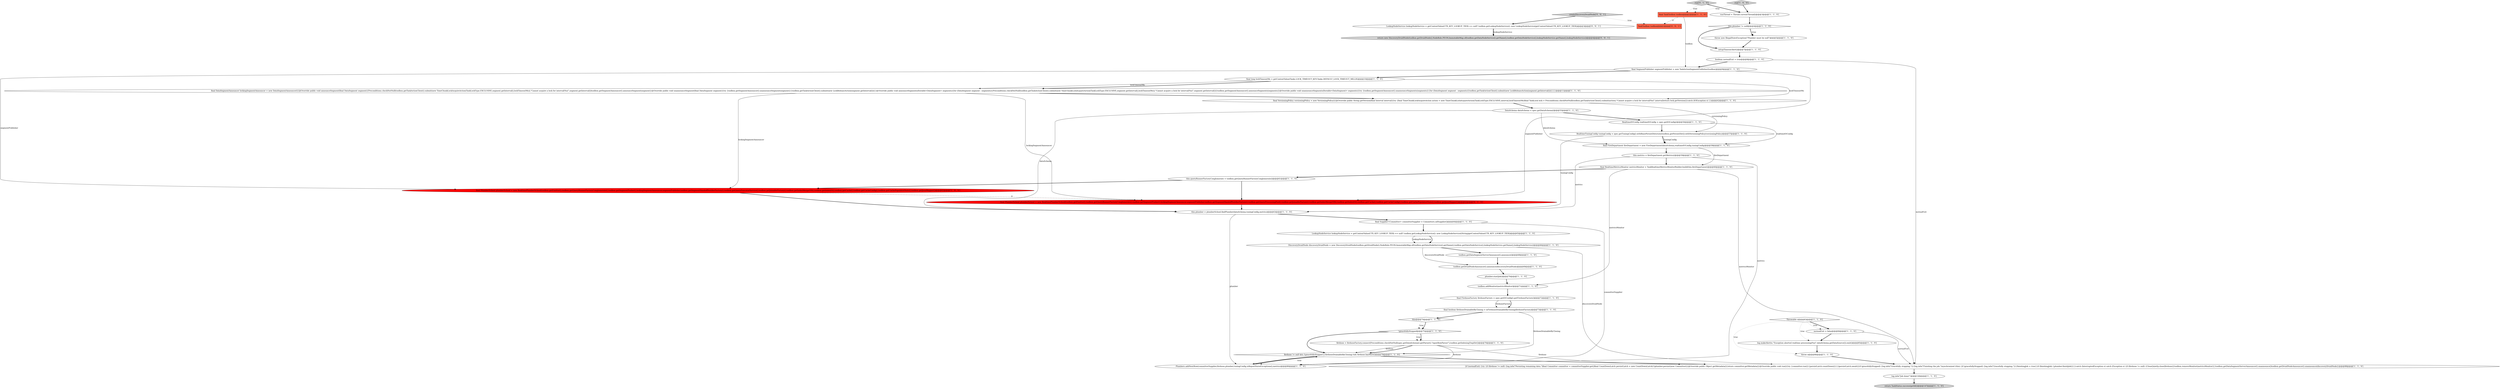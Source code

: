 digraph {
22 [style = filled, label = "final Supplier<Committer> committerSupplier = Committers.nilSupplier()@@@64@@@['1', '1', '0']", fillcolor = white, shape = ellipse image = "AAA0AAABBB1BBB"];
26 [style = filled, label = "RealtimeIOConfig realtimeIOConfig = spec.getIOConfig()@@@56@@@['1', '1', '0']", fillcolor = white, shape = ellipse image = "AAA0AAABBB1BBB"];
45 [style = filled, label = "return new DiscoveryDruidNode(toolbox.getDruidNode(),NodeRole.PEON,ImmutableMap.of(toolbox.getDataNodeService().getName(),toolbox.getDataNodeService(),lookupNodeService.getName(),lookupNodeService))@@@4@@@['0', '0', '1']", fillcolor = lightgray, shape = ellipse image = "AAA0AAABBB3BBB"];
46 [style = filled, label = "createDiscoveryDruidNode['0', '0', '1']", fillcolor = lightgray, shape = diamond image = "AAA0AAABBB3BBB"];
27 [style = filled, label = "final VersioningPolicy versioningPolicy = new VersioningPolicy(){@Override public String getVersion(final Interval interval){try {final TimeChunkLockAcquireAction action = new TimeChunkLockAcquireAction(TaskLockType.EXCLUSIVE,interval,lockTimeoutMs)final TaskLock lock = Preconditions.checkNotNull(toolbox.getTaskActionClient().submit(action),\"Cannot acquire a lock for interval(%s(\",interval)return lock.getVersion()}catch (IOException e) }}@@@42@@@['1', '1', '0']", fillcolor = white, shape = ellipse image = "AAA0AAABBB1BBB"];
41 [style = filled, label = "run['0', '1', '0']", fillcolor = lightgray, shape = diamond image = "AAA0AAABBB2BBB"];
14 [style = filled, label = "Throwable e@@@83@@@['1', '1', '0']", fillcolor = white, shape = diamond image = "AAA0AAABBB1BBB"];
25 [style = filled, label = "DiscoveryDruidNode discoveryDruidNode = new DiscoveryDruidNode(toolbox.getDruidNode(),NodeRole.PEON,ImmutableMap.of(toolbox.getDataNodeService().getName(),toolbox.getDataNodeService(),lookupNodeService.getName(),lookupNodeService))@@@66@@@['1', '1', '0']", fillcolor = white, shape = ellipse image = "AAA0AAABBB1BBB"];
9 [style = filled, label = "toolbox.getDruidNodeAnnouncer().announce(discoveryDruidNode)@@@69@@@['1', '1', '0']", fillcolor = white, shape = ellipse image = "AAA0AAABBB1BBB"];
24 [style = filled, label = "toolbox.addMonitor(metricsMonitor)@@@71@@@['1', '1', '0']", fillcolor = white, shape = ellipse image = "AAA0AAABBB1BBB"];
39 [style = filled, label = "firehose = firehoseFactory.connect(Preconditions.checkNotNull(spec.getDataSchema().getParser(),\"inputRowParser\"),toolbox.getIndexingTmpDir())@@@76@@@['1', '1', '0']", fillcolor = white, shape = ellipse image = "AAA0AAABBB1BBB"];
31 [style = filled, label = "plumber.startJob()@@@70@@@['1', '1', '0']", fillcolor = white, shape = ellipse image = "AAA0AAABBB1BBB"];
43 [style = filled, label = "LookupNodeService lookupNodeService = getContextValue(CTX_KEY_LOOKUP_TIER) == null? toolbox.getLookupNodeService(): new LookupNodeService(getContextValue(CTX_KEY_LOOKUP_TIER))@@@3@@@['0', '0', '1']", fillcolor = white, shape = ellipse image = "AAA0AAABBB3BBB"];
11 [style = filled, label = "this.metrics = fireDepartment.getMetrics()@@@59@@@['1', '1', '0']", fillcolor = white, shape = ellipse image = "AAA0AAABBB1BBB"];
30 [style = filled, label = "this.plumber != null@@@4@@@['1', '1', '0']", fillcolor = white, shape = diamond image = "AAA0AAABBB1BBB"];
4 [style = filled, label = "LookupNodeService lookupNodeService = getContextValue(CTX_KEY_LOOKUP_TIER) == null? toolbox.getLookupNodeService(): new LookupNodeService((String)getContextValue(CTX_KEY_LOOKUP_TIER))@@@65@@@['1', '1', '0']", fillcolor = white, shape = ellipse image = "AAA0AAABBB1BBB"];
37 [style = filled, label = "final FireDepartment fireDepartment = new FireDepartment(dataSchema,realtimeIOConfig,tuningConfig)@@@58@@@['1', '1', '0']", fillcolor = white, shape = ellipse image = "AAA0AAABBB1BBB"];
35 [style = filled, label = "log.makeAlert(e,\"Exception aborted realtime processing(%s(\",dataSchema.getDataSource()).emit()@@@85@@@['1', '1', '0']", fillcolor = white, shape = ellipse image = "AAA0AAABBB1BBB"];
20 [style = filled, label = "firehose != null && (!gracefullyStopped || firehoseDrainableByClosing) && firehose.hasMore()@@@79@@@['1', '1', '0']", fillcolor = white, shape = diamond image = "AAA0AAABBB1BBB"];
7 [style = filled, label = "final FirehoseFactory firehoseFactory = spec.getIOConfig().getFirehoseFactory()@@@72@@@['1', '1', '0']", fillcolor = white, shape = ellipse image = "AAA0AAABBB1BBB"];
8 [style = filled, label = "final TaskToolbox toolbox@@@2@@@['1', '1', '0']", fillcolor = tomato, shape = box image = "AAA0AAABBB1BBB"];
13 [style = filled, label = "toolbox.getDataSegmentServerAnnouncer().announce()@@@68@@@['1', '1', '0']", fillcolor = white, shape = ellipse image = "AAA0AAABBB1BBB"];
15 [style = filled, label = "run['1', '0', '0']", fillcolor = lightgray, shape = diamond image = "AAA0AAABBB1BBB"];
19 [style = filled, label = "this@@@74@@@['1', '1', '0']", fillcolor = white, shape = diamond image = "AAA0AAABBB1BBB"];
12 [style = filled, label = "{if (normalExit) {try {if (firehose != null) {log.info(\"Persisting remaining data.\")final Committer committer = committerSupplier.get()final CountDownLatch persistLatch = new CountDownLatch(1)plumber.persist(new Committer(){@Override public Object getMetadata(){return committer.getMetadata()}@Override public void run(){try {committer.run()}{persistLatch.countDown()}}})persistLatch.await()}if (gracefullyStopped) {log.info(\"Gracefully stopping.\")}{log.info(\"Finishing the job.\")synchronized (this) {if (gracefullyStopped) {log.info(\"Gracefully stopping.\")}{finishingJob = true}}if (finishingJob) {plumber.finishJob()}}}catch (InterruptedException e) catch (Exception e) {if (firehose != null) {CloseQuietly.close(firehose)}toolbox.removeMonitor(metricsMonitor)}}toolbox.getDataSegmentServerAnnouncer().unannounce()toolbox.getDruidNodeAnnouncer().unannounce(discoveryDruidNode)}@@@88@@@['1', '1', '0']", fillcolor = white, shape = ellipse image = "AAA0AAABBB1BBB"];
3 [style = filled, label = "this.queryRunnerFactoryConglomerate = toolbox.getQueryRunnerFactoryConglomerate()@@@61@@@['1', '1', '0']", fillcolor = white, shape = ellipse image = "AAA0AAABBB1BBB"];
10 [style = filled, label = "throw new IllegalStateException(\"Plumber must be null\")@@@5@@@['1', '1', '0']", fillcolor = white, shape = ellipse image = "AAA0AAABBB1BBB"];
6 [style = filled, label = "final PlumberSchool plumberSchool = new RealtimePlumberSchool(toolbox.getEmitter(),toolbox.getQueryRunnerFactoryConglomerate(),toolbox.getSegmentPusher(),lockingSegmentAnnouncer,segmentPublisher,toolbox.getSegmentHandoffNotifierFactory(),toolbox.getQueryExecutorService(),toolbox.getJoinableFactory(),toolbox.getIndexMergerV9(),toolbox.getIndexIO(),toolbox.getCache(),toolbox.getCacheConfig(),toolbox.getCachePopulatorStats(),toolbox.getJsonMapper())@@@62@@@['1', '0', '0']", fillcolor = red, shape = ellipse image = "AAA1AAABBB1BBB"];
18 [style = filled, label = "throw e@@@86@@@['1', '1', '0']", fillcolor = white, shape = ellipse image = "AAA0AAABBB1BBB"];
33 [style = filled, label = "Plumbers.addNextRow(committerSupplier,firehose,plumber,tuningConfig.isReportParseExceptions(),metrics)@@@80@@@['1', '1', '0']", fillcolor = white, shape = ellipse image = "AAA0AAABBB1BBB"];
38 [style = filled, label = "runThread = Thread.currentThread()@@@3@@@['1', '1', '0']", fillcolor = white, shape = ellipse image = "AAA0AAABBB1BBB"];
5 [style = filled, label = "return TaskStatus.success(getId())@@@147@@@['1', '1', '0']", fillcolor = lightgray, shape = ellipse image = "AAA0AAABBB1BBB"];
23 [style = filled, label = "RealtimeTuningConfig tuningConfig = spec.getTuningConfig().withBasePersistDirectory(toolbox.getPersistDir()).withVersioningPolicy(versioningPolicy)@@@57@@@['1', '1', '0']", fillcolor = white, shape = ellipse image = "AAA0AAABBB1BBB"];
0 [style = filled, label = "final RealtimeMetricsMonitor metricsMonitor = TaskRealtimeMetricsMonitorBuilder.build(this,fireDepartment)@@@60@@@['1', '1', '0']", fillcolor = white, shape = ellipse image = "AAA0AAABBB1BBB"];
40 [style = filled, label = "this.plumber = plumberSchool.findPlumber(dataSchema,tuningConfig,metrics)@@@63@@@['1', '1', '0']", fillcolor = white, shape = ellipse image = "AAA0AAABBB1BBB"];
17 [style = filled, label = "final long lockTimeoutMs = getContextValue(Tasks.LOCK_TIMEOUT_KEY,Tasks.DEFAULT_LOCK_TIMEOUT_MILLIS)@@@10@@@['1', '1', '0']", fillcolor = white, shape = ellipse image = "AAA0AAABBB1BBB"];
42 [style = filled, label = "final PlumberSchool plumberSchool = new RealtimePlumberSchool(toolbox.getEmitter(),toolbox.getQueryRunnerFactoryConglomerate(),toolbox.getSegmentPusher(),lockingSegmentAnnouncer,segmentPublisher,toolbox.getSegmentHandoffNotifierFactory(),toolbox.getQueryProcessingPool(),toolbox.getJoinableFactory(),toolbox.getIndexMergerV9(),toolbox.getIndexIO(),toolbox.getCache(),toolbox.getCacheConfig(),toolbox.getCachePopulatorStats(),toolbox.getJsonMapper())@@@62@@@['0', '1', '0']", fillcolor = red, shape = ellipse image = "AAA1AAABBB2BBB"];
32 [style = filled, label = "!gracefullyStopped@@@75@@@['1', '1', '0']", fillcolor = white, shape = diamond image = "AAA0AAABBB1BBB"];
28 [style = filled, label = "final boolean firehoseDrainableByClosing = isFirehoseDrainableByClosing(firehoseFactory)@@@73@@@['1', '1', '0']", fillcolor = white, shape = ellipse image = "AAA0AAABBB1BBB"];
44 [style = filled, label = "TaskToolbox toolbox@@@2@@@['0', '0', '1']", fillcolor = tomato, shape = box image = "AAA0AAABBB3BBB"];
34 [style = filled, label = "final DataSegmentAnnouncer lockingSegmentAnnouncer = new DataSegmentAnnouncer(){@Override public void announceSegment(final DataSegment segment){Preconditions.checkNotNull(toolbox.getTaskActionClient().submit(new TimeChunkLockAcquireAction(TaskLockType.EXCLUSIVE,segment.getInterval(),lockTimeoutMs)),\"Cannot acquire a lock for interval(%s(\",segment.getInterval())toolbox.getSegmentAnnouncer().announceSegment(segment)}@Override public void unannounceSegment(final DataSegment segment){try {toolbox.getSegmentAnnouncer().unannounceSegment(segment)}{toolbox.getTaskActionClient().submit(new LockReleaseAction(segment.getInterval()))}}@Override public void announceSegments(Iterable<DataSegment> segments){for (DataSegment segment : segments){Preconditions.checkNotNull(toolbox.getTaskActionClient().submit(new TimeChunkLockAcquireAction(TaskLockType.EXCLUSIVE,segment.getInterval(),lockTimeoutMs)),\"Cannot acquire a lock for interval(%s(\",segment.getInterval())}toolbox.getSegmentAnnouncer().announceSegments(segments)}@Override public void unannounceSegments(Iterable<DataSegment> segments){try {toolbox.getSegmentAnnouncer().unannounceSegments(segments)}{for (DataSegment segment : segments){toolbox.getTaskActionClient().submit(new LockReleaseAction(segment.getInterval()))}}}}@@@11@@@['1', '1', '0']", fillcolor = white, shape = ellipse image = "AAA0AAABBB1BBB"];
36 [style = filled, label = "final SegmentPublisher segmentPublisher = new TaskActionSegmentPublisher(toolbox)@@@9@@@['1', '1', '0']", fillcolor = white, shape = ellipse image = "AAA0AAABBB1BBB"];
21 [style = filled, label = "log.info(\"Job done!\")@@@146@@@['1', '1', '0']", fillcolor = white, shape = ellipse image = "AAA0AAABBB1BBB"];
1 [style = filled, label = "boolean normalExit = true@@@8@@@['1', '1', '0']", fillcolor = white, shape = ellipse image = "AAA0AAABBB1BBB"];
16 [style = filled, label = "normalExit = false@@@84@@@['1', '1', '0']", fillcolor = white, shape = ellipse image = "AAA0AAABBB1BBB"];
29 [style = filled, label = "setupTimeoutAlert()@@@7@@@['1', '1', '0']", fillcolor = white, shape = ellipse image = "AAA0AAABBB1BBB"];
2 [style = filled, label = "DataSchema dataSchema = spec.getDataSchema()@@@55@@@['1', '1', '0']", fillcolor = white, shape = ellipse image = "AAA0AAABBB1BBB"];
0->24 [style = solid, label="metricsMonitor"];
2->26 [style = bold, label=""];
4->25 [style = bold, label=""];
37->11 [style = bold, label=""];
26->37 [style = solid, label="realtimeIOConfig"];
30->29 [style = bold, label=""];
22->4 [style = bold, label=""];
7->28 [style = solid, label="firehoseFactory"];
40->33 [style = solid, label="plumber"];
38->30 [style = bold, label=""];
15->8 [style = dotted, label="true"];
40->22 [style = bold, label=""];
36->17 [style = bold, label=""];
29->1 [style = bold, label=""];
39->20 [style = solid, label="firehose"];
32->20 [style = bold, label=""];
14->18 [style = dotted, label="true"];
27->2 [style = bold, label=""];
11->33 [style = solid, label="metrics"];
0->3 [style = bold, label=""];
14->16 [style = bold, label=""];
15->38 [style = bold, label=""];
0->12 [style = solid, label="metricsMonitor"];
23->37 [style = solid, label="tuningConfig"];
35->18 [style = bold, label=""];
12->21 [style = bold, label=""];
39->12 [style = solid, label="firehose"];
34->6 [style = solid, label="lockingSegmentAnnouncer"];
18->12 [style = bold, label=""];
6->42 [style = dashed, label="0"];
17->34 [style = solid, label="lockTimeoutMs"];
42->40 [style = bold, label=""];
43->45 [style = bold, label=""];
17->34 [style = bold, label=""];
23->37 [style = bold, label=""];
36->42 [style = solid, label="segmentPublisher"];
2->37 [style = solid, label="dataSchema"];
34->42 [style = solid, label="lockingSegmentAnnouncer"];
28->19 [style = bold, label=""];
30->10 [style = bold, label=""];
41->38 [style = bold, label=""];
24->7 [style = bold, label=""];
39->20 [style = bold, label=""];
1->12 [style = solid, label="normalExit"];
46->43 [style = bold, label=""];
2->40 [style = solid, label="dataSchema"];
36->6 [style = solid, label="segmentPublisher"];
30->10 [style = dotted, label="true"];
9->31 [style = bold, label=""];
31->24 [style = bold, label=""];
25->12 [style = solid, label="discoveryDruidNode"];
16->12 [style = solid, label="normalExit"];
3->6 [style = bold, label=""];
3->42 [style = bold, label=""];
14->16 [style = dotted, label="true"];
21->5 [style = bold, label=""];
19->32 [style = bold, label=""];
20->33 [style = dotted, label="true"];
7->28 [style = bold, label=""];
43->45 [style = solid, label="lookupNodeService"];
39->33 [style = solid, label="firehose"];
41->8 [style = dotted, label="true"];
32->39 [style = bold, label=""];
17->27 [style = solid, label="lockTimeoutMs"];
13->9 [style = bold, label=""];
8->44 [style = dashed, label="0"];
22->33 [style = solid, label="committerSupplier"];
37->0 [style = solid, label="fireDepartment"];
25->9 [style = solid, label="discoveryDruidNode"];
8->36 [style = solid, label="toolbox"];
23->40 [style = solid, label="tuningConfig"];
33->20 [style = bold, label=""];
32->39 [style = dotted, label="true"];
25->13 [style = bold, label=""];
28->20 [style = solid, label="firehoseDrainableByClosing"];
46->44 [style = dotted, label="true"];
27->23 [style = solid, label="versioningPolicy"];
1->36 [style = bold, label=""];
20->33 [style = bold, label=""];
11->0 [style = bold, label=""];
10->29 [style = bold, label=""];
4->25 [style = solid, label="lookupNodeService"];
6->40 [style = bold, label=""];
19->32 [style = dotted, label="true"];
26->23 [style = bold, label=""];
20->12 [style = bold, label=""];
11->40 [style = solid, label="metrics"];
14->35 [style = dotted, label="true"];
16->35 [style = bold, label=""];
34->27 [style = bold, label=""];
}
